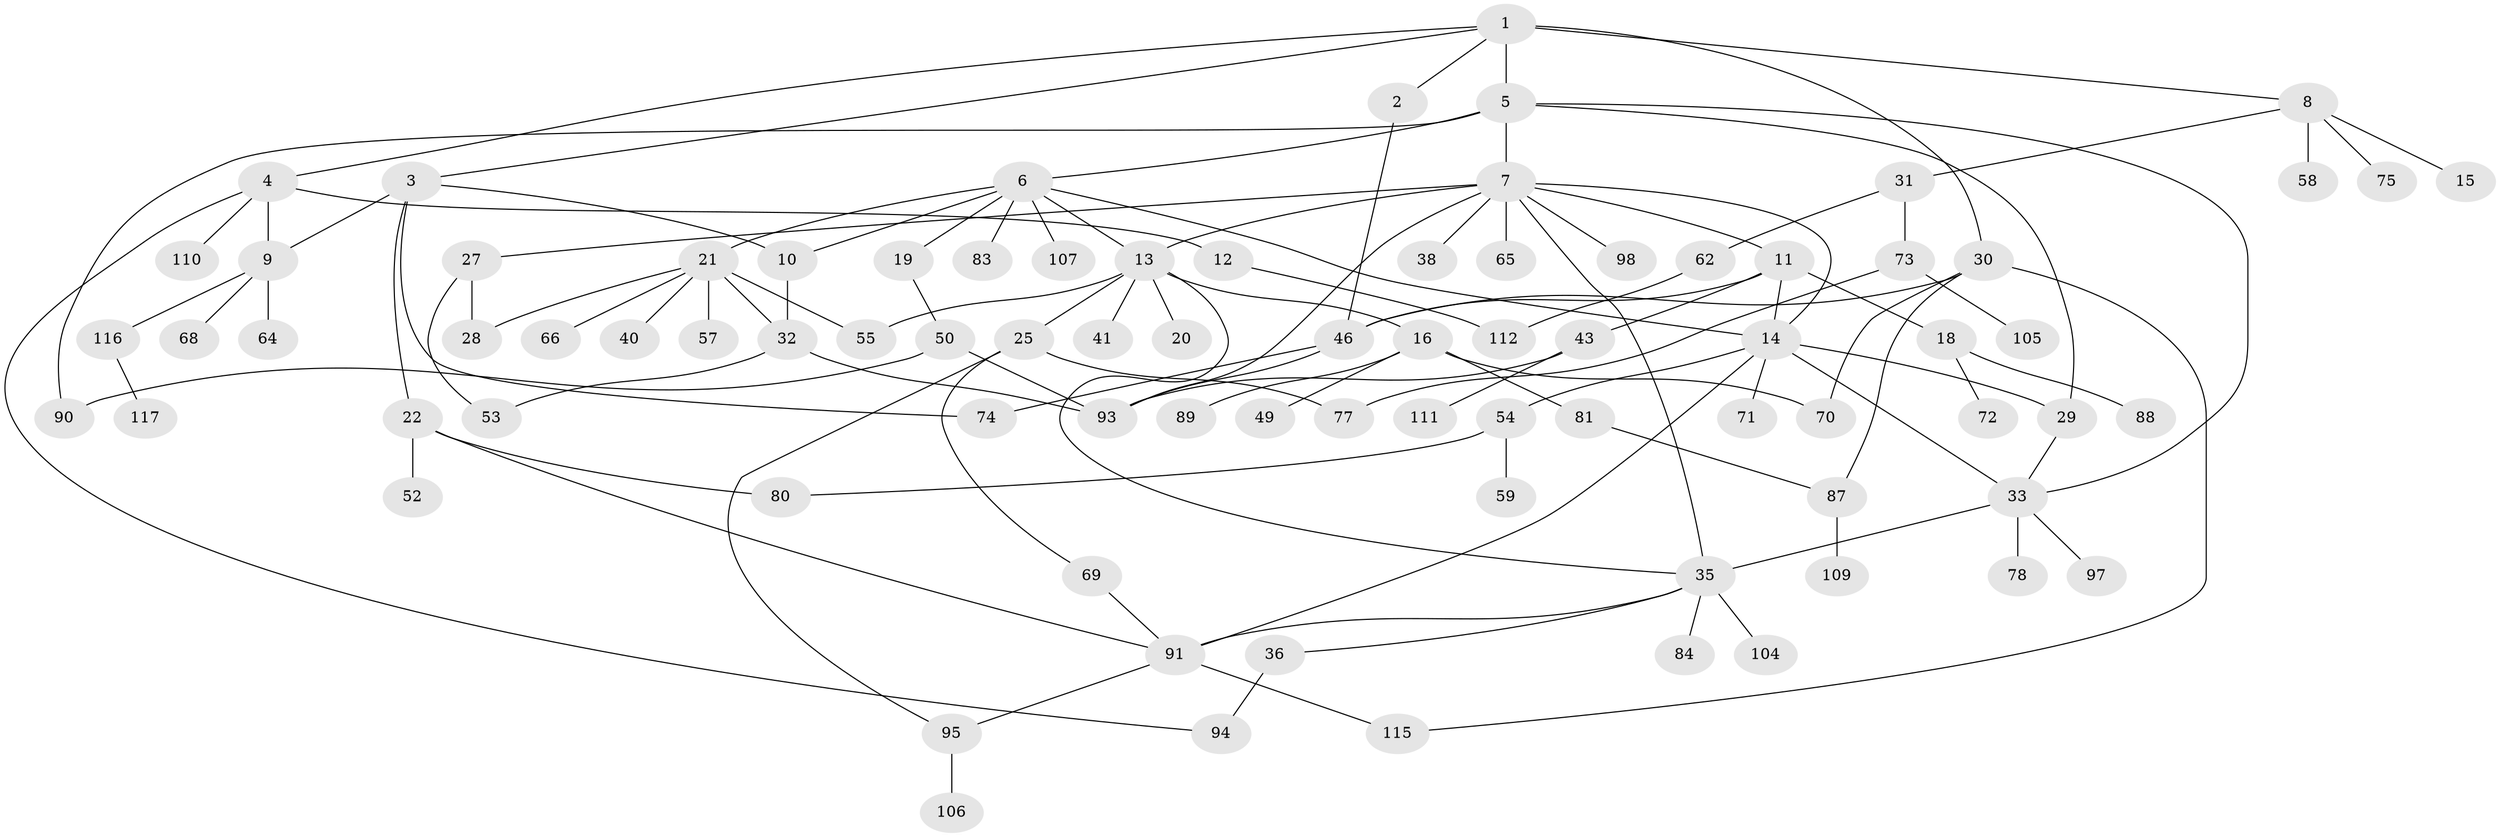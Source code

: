 // original degree distribution, {8: 0.00847457627118644, 2: 0.288135593220339, 5: 0.06779661016949153, 6: 0.01694915254237288, 7: 0.025423728813559324, 9: 0.00847457627118644, 3: 0.2033898305084746, 4: 0.07627118644067797, 1: 0.3050847457627119}
// Generated by graph-tools (version 1.1) at 2025/10/02/27/25 16:10:51]
// undirected, 84 vertices, 116 edges
graph export_dot {
graph [start="1"]
  node [color=gray90,style=filled];
  1 [super="+79"];
  2;
  3 [super="+39"];
  4 [super="+63"];
  5 [super="+23"];
  6 [super="+17"];
  7 [super="+24"];
  8 [super="+26"];
  9 [super="+51"];
  10 [super="+48"];
  11;
  12;
  13 [super="+42"];
  14 [super="+34"];
  15;
  16 [super="+61"];
  18 [super="+67"];
  19;
  20;
  21 [super="+96"];
  22 [super="+37"];
  25;
  27;
  28;
  29;
  30 [super="+44"];
  31 [super="+60"];
  32 [super="+103"];
  33 [super="+45"];
  35 [super="+47"];
  36;
  38;
  40;
  41;
  43 [super="+56"];
  46 [super="+82"];
  49 [super="+101"];
  50 [super="+102"];
  52;
  53;
  54;
  55;
  57;
  58;
  59;
  62;
  64;
  65;
  66;
  68 [super="+76"];
  69 [super="+85"];
  70;
  71;
  72;
  73 [super="+92"];
  74;
  75;
  77;
  78;
  80;
  81 [super="+99"];
  83;
  84 [super="+86"];
  87;
  88 [super="+100"];
  89;
  90;
  91 [super="+108"];
  93 [super="+113"];
  94;
  95;
  97 [super="+118"];
  98;
  104;
  105;
  106;
  107;
  109 [super="+114"];
  110;
  111;
  112;
  115;
  116;
  117;
  1 -- 2;
  1 -- 3;
  1 -- 4;
  1 -- 5;
  1 -- 8;
  1 -- 30 [weight=2];
  2 -- 46;
  3 -- 10;
  3 -- 22;
  3 -- 74;
  3 -- 9;
  4 -- 9;
  4 -- 12;
  4 -- 94;
  4 -- 110;
  5 -- 6;
  5 -- 7;
  5 -- 29;
  5 -- 33;
  5 -- 90;
  6 -- 13;
  6 -- 19;
  6 -- 107;
  6 -- 10;
  6 -- 14;
  6 -- 83;
  6 -- 21;
  7 -- 11;
  7 -- 27;
  7 -- 38;
  7 -- 65;
  7 -- 35;
  7 -- 13;
  7 -- 98;
  7 -- 93;
  7 -- 14;
  8 -- 15;
  8 -- 31;
  8 -- 58;
  8 -- 75;
  9 -- 64;
  9 -- 116;
  9 -- 68;
  10 -- 32;
  11 -- 14;
  11 -- 18;
  11 -- 43;
  11 -- 46;
  12 -- 112;
  13 -- 16;
  13 -- 20;
  13 -- 25;
  13 -- 41;
  13 -- 55;
  13 -- 35;
  14 -- 54;
  14 -- 71;
  14 -- 33;
  14 -- 91;
  14 -- 29;
  16 -- 49;
  16 -- 89;
  16 -- 81;
  16 -- 70;
  18 -- 88;
  18 -- 72;
  19 -- 50;
  21 -- 28;
  21 -- 40;
  21 -- 55;
  21 -- 57;
  21 -- 66;
  21 -- 32;
  22 -- 52;
  22 -- 91;
  22 -- 80;
  25 -- 69;
  25 -- 77;
  25 -- 95;
  27 -- 53;
  27 -- 28;
  29 -- 33;
  30 -- 87;
  30 -- 115;
  30 -- 70;
  30 -- 46;
  31 -- 62;
  31 -- 73;
  32 -- 93;
  32 -- 53;
  33 -- 35;
  33 -- 97;
  33 -- 78;
  35 -- 36;
  35 -- 104;
  35 -- 91;
  35 -- 84;
  36 -- 94;
  43 -- 111;
  43 -- 93;
  46 -- 74;
  46 -- 93;
  50 -- 90;
  50 -- 93;
  54 -- 59;
  54 -- 80;
  62 -- 112;
  69 -- 91;
  73 -- 77;
  73 -- 105;
  81 -- 87;
  87 -- 109;
  91 -- 95;
  91 -- 115;
  95 -- 106;
  116 -- 117;
}
